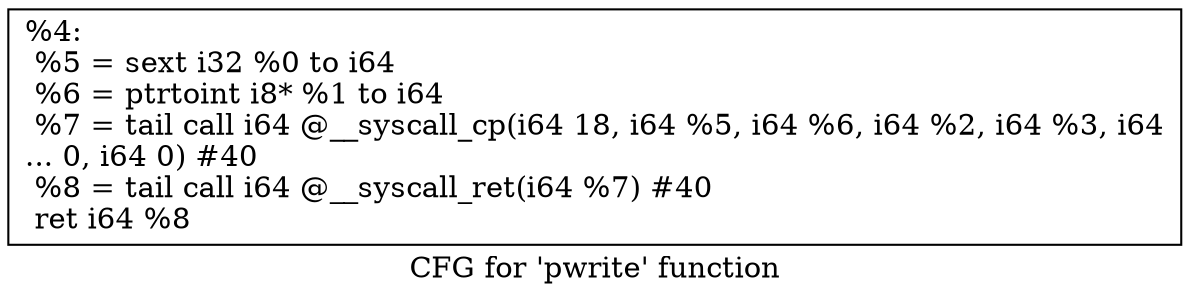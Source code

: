 digraph "CFG for 'pwrite' function" {
	label="CFG for 'pwrite' function";

	Node0x1aaf5d0 [shape=record,label="{%4:\l  %5 = sext i32 %0 to i64\l  %6 = ptrtoint i8* %1 to i64\l  %7 = tail call i64 @__syscall_cp(i64 18, i64 %5, i64 %6, i64 %2, i64 %3, i64\l... 0, i64 0) #40\l  %8 = tail call i64 @__syscall_ret(i64 %7) #40\l  ret i64 %8\l}"];
}
